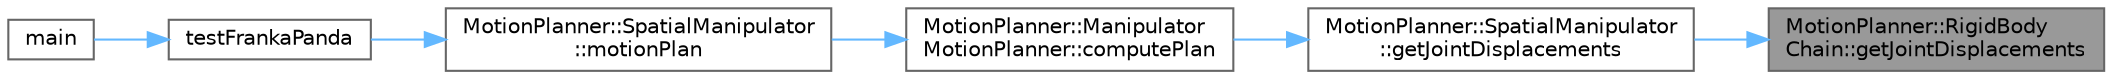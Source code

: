 digraph "MotionPlanner::RigidBodyChain::getJointDisplacements"
{
 // LATEX_PDF_SIZE
  bgcolor="transparent";
  edge [fontname=Helvetica,fontsize=10,labelfontname=Helvetica,labelfontsize=10];
  node [fontname=Helvetica,fontsize=10,shape=box,height=0.2,width=0.4];
  rankdir="RL";
  Node1 [label="MotionPlanner::RigidBody\lChain::getJointDisplacements",height=0.2,width=0.4,color="gray40", fillcolor="grey60", style="filled", fontcolor="black",tooltip=" "];
  Node1 -> Node2 [dir="back",color="steelblue1",style="solid"];
  Node2 [label="MotionPlanner::SpatialManipulator\l::getJointDisplacements",height=0.2,width=0.4,color="grey40", fillcolor="white", style="filled",URL="$class_motion_planner_1_1_spatial_manipulator.html#ad842e413bfd4923f5a76eb63d734f44c",tooltip=" "];
  Node2 -> Node3 [dir="back",color="steelblue1",style="solid"];
  Node3 [label="MotionPlanner::Manipulator\lMotionPlanner::computePlan",height=0.2,width=0.4,color="grey40", fillcolor="white", style="filled",URL="$class_motion_planner_1_1_manipulator_motion_planner.html#a9b7171efe0c7bdf5b82c4e99da2cd93a",tooltip=" "];
  Node3 -> Node4 [dir="back",color="steelblue1",style="solid"];
  Node4 [label="MotionPlanner::SpatialManipulator\l::motionPlan",height=0.2,width=0.4,color="grey40", fillcolor="white", style="filled",URL="$class_motion_planner_1_1_spatial_manipulator.html#a957b98e821483a5308bc593eb68a194c",tooltip=" "];
  Node4 -> Node5 [dir="back",color="steelblue1",style="solid"];
  Node5 [label="testFrankaPanda",height=0.2,width=0.4,color="grey40", fillcolor="white", style="filled",URL="$main_8cpp.html#a6cbcdf8cc0f6c0e1374ac9a559f6114f",tooltip=" "];
  Node5 -> Node6 [dir="back",color="steelblue1",style="solid"];
  Node6 [label="main",height=0.2,width=0.4,color="grey40", fillcolor="white", style="filled",URL="$main_8cpp.html#ae66f6b31b5ad750f1fe042a706a4e3d4",tooltip=" "];
}
